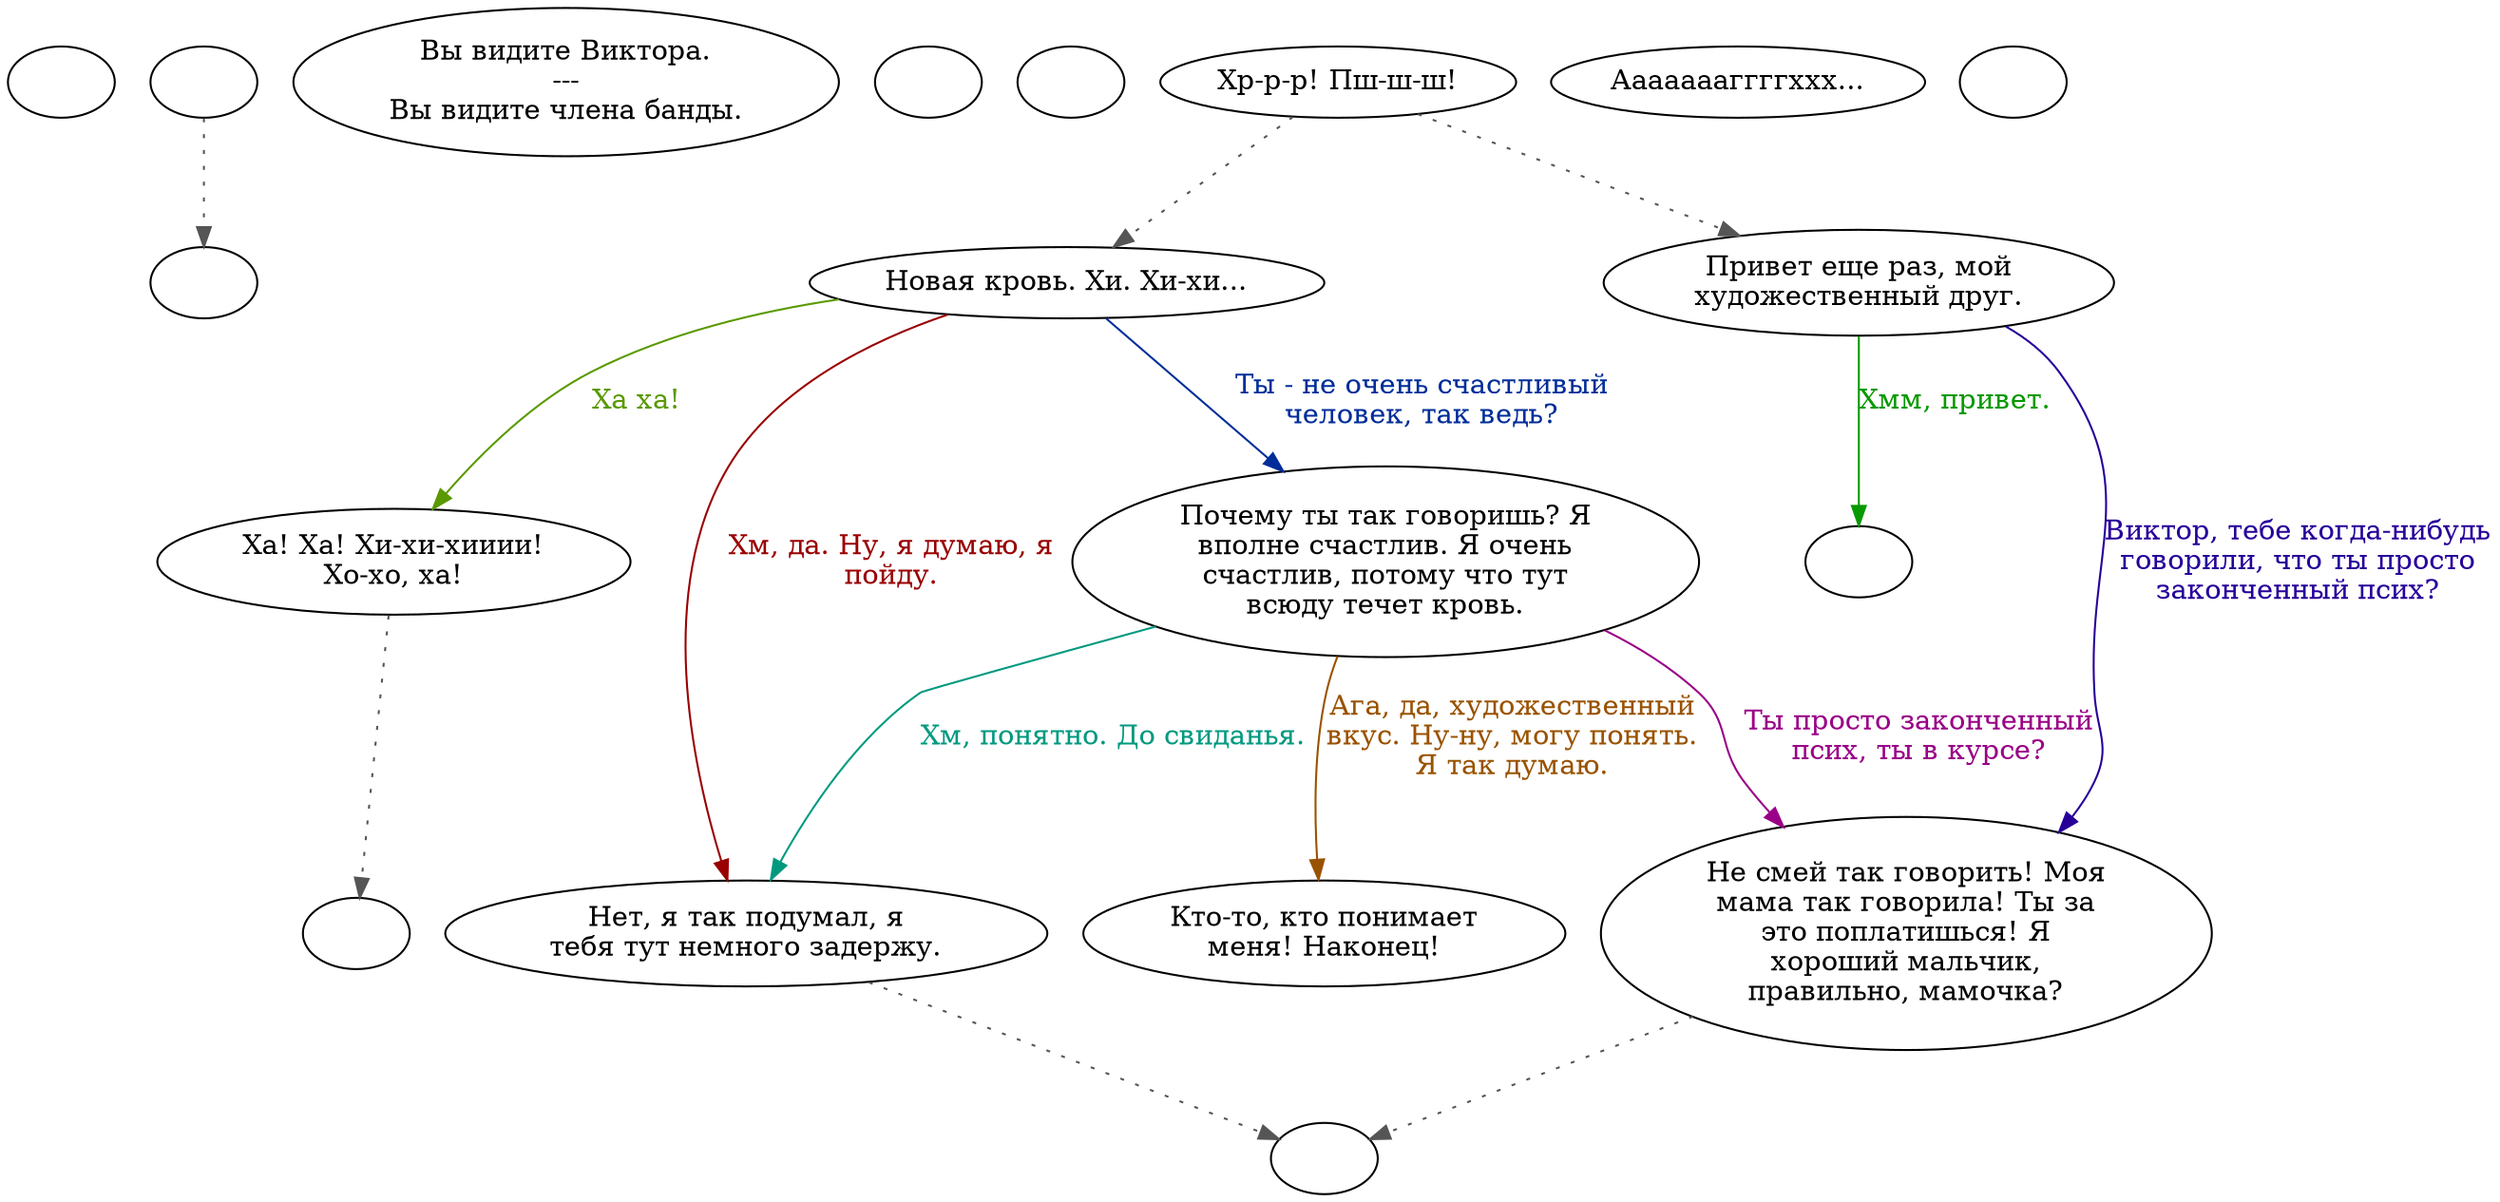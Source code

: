 digraph victor {
  "start" [style=filled       fillcolor="#FFFFFF"       color="#000000"]
  "start" [label=""]
  "critter_p_proc" [style=filled       fillcolor="#FFFFFF"       color="#000000"]
  "critter_p_proc" -> "sleeping" [style=dotted color="#555555"]
  "critter_p_proc" [label=""]
  "look_at_p_proc" [style=filled       fillcolor="#FFFFFF"       color="#000000"]
  "look_at_p_proc" [label="Вы видите Виктора.\n---\nВы видите члена банды."]
  "map_enter_p_proc" [style=filled       fillcolor="#FFFFFF"       color="#000000"]
  "map_enter_p_proc" [label=""]
  "pickup_p_proc" [style=filled       fillcolor="#FFFFFF"       color="#000000"]
  "pickup_p_proc" [label=""]
  "talk_p_proc" [style=filled       fillcolor="#FFFFFF"       color="#000000"]
  "talk_p_proc" -> "Victor06" [style=dotted color="#555555"]
  "talk_p_proc" -> "Victor01" [style=dotted color="#555555"]
  "talk_p_proc" [label="Хр-р-р! Пш-ш-ш!"]
  "timed_event_p_proc" [style=filled       fillcolor="#FFFFFF"       color="#000000"]
  "timed_event_p_proc" [label="Аааааааггггххх..."]
  "destroy_p_proc" [style=filled       fillcolor="#FFFFFF"       color="#000000"]
  "destroy_p_proc" [label=""]
  "Victor01" [style=filled       fillcolor="#FFFFFF"       color="#000000"]
  "Victor01" [label="Новая кровь. Хи. Хи-хи..."]
  "Victor01" -> "Victor02" [label="Хм, да. Ну, я думаю, я\nпойду." color="#990001" fontcolor="#990001"]
  "Victor01" -> "Victor03" [label="Ты - не очень счастливый\nчеловек, так ведь?" color="#002D99" fontcolor="#002D99"]
  "Victor01" -> "Victor07" [label="Ха ха!" color="#5A9900" fontcolor="#5A9900"]
  "Victor02" [style=filled       fillcolor="#FFFFFF"       color="#000000"]
  "Victor02" -> "VictorCombat" [style=dotted color="#555555"]
  "Victor02" [label="Нет, я так подумал, я\nтебя тут немного задержу."]
  "Victor03" [style=filled       fillcolor="#FFFFFF"       color="#000000"]
  "Victor03" [label="Почему ты так говоришь? Я\nвполне счастлив. Я очень\nсчастлив, потому что тут\nвсюду течет кровь."]
  "Victor03" -> "Victor04" [label="Ты просто законченный\nпсих, ты в курсе?" color="#990087" fontcolor="#990087"]
  "Victor03" -> "Victor02" [label="Хм, понятно. До свиданья." color="#00997F" fontcolor="#00997F"]
  "Victor03" -> "Victor05" [label="Ага, да, художественный\nвкус. Ну-ну, могу понять.\nЯ так думаю." color="#995200" fontcolor="#995200"]
  "Victor04" [style=filled       fillcolor="#FFFFFF"       color="#000000"]
  "Victor04" -> "VictorCombat" [style=dotted color="#555555"]
  "Victor04" [label="Не смей так говорить! Моя\nмама так говорила! Ты за\nэто поплатишься! Я\nхороший мальчик,\nправильно, мамочка?"]
  "Victor05" [style=filled       fillcolor="#FFFFFF"       color="#000000"]
  "Victor05" [label="Кто-то, кто понимает\nменя! Наконец!"]
  "Victor06" [style=filled       fillcolor="#FFFFFF"       color="#000000"]
  "Victor06" [label="Привет еще раз, мой\nхудожественный друг."]
  "Victor06" -> "Victor04" [label="Виктор, тебе когда-нибудь\nговорили, что ты просто\nзаконченный псих?" color="#260099" fontcolor="#260099"]
  "Victor06" -> "VictorEnd" [label="Хмм, привет." color="#079900" fontcolor="#079900"]
  "Victor07" [style=filled       fillcolor="#FFFFFF"       color="#000000"]
  "Victor07" -> "VictorDies" [style=dotted color="#555555"]
  "Victor07" [label="Ха! Ха! Хи-хи-хииии!\nХо-хо, ха!"]
  "VictorEnd" [style=filled       fillcolor="#FFFFFF"       color="#000000"]
  "VictorEnd" [label=""]
  "VictorCombat" [style=filled       fillcolor="#FFFFFF"       color="#000000"]
  "VictorCombat" [label=""]
  "VictorDies" [style=filled       fillcolor="#FFFFFF"       color="#000000"]
  "VictorDies" [label=""]
  "sleeping" [style=filled       fillcolor="#FFFFFF"       color="#000000"]
  "sleeping" [label=""]
}